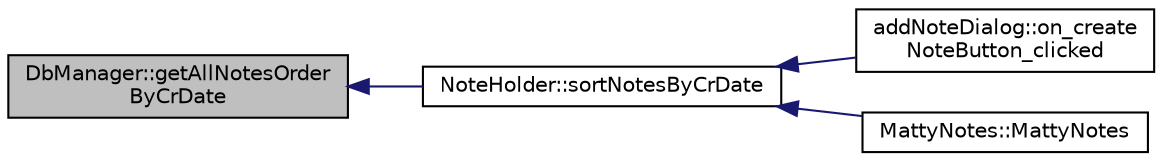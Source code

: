 digraph "DbManager::getAllNotesOrderByCrDate"
{
  edge [fontname="Helvetica",fontsize="10",labelfontname="Helvetica",labelfontsize="10"];
  node [fontname="Helvetica",fontsize="10",shape=record];
  rankdir="LR";
  Node24 [label="DbManager::getAllNotesOrder\lByCrDate",height=0.2,width=0.4,color="black", fillcolor="grey75", style="filled", fontcolor="black"];
  Node24 -> Node25 [dir="back",color="midnightblue",fontsize="10",style="solid",fontname="Helvetica"];
  Node25 [label="NoteHolder::sortNotesByCrDate",height=0.2,width=0.4,color="black", fillcolor="white", style="filled",URL="$classNoteHolder.html#ab52d375cf5ab24f0512fab6308ec8b25"];
  Node25 -> Node26 [dir="back",color="midnightblue",fontsize="10",style="solid",fontname="Helvetica"];
  Node26 [label="addNoteDialog::on_create\lNoteButton_clicked",height=0.2,width=0.4,color="black", fillcolor="white", style="filled",URL="$classaddNoteDialog.html#a67b28dc05851888a45774eb240d6e43d"];
  Node25 -> Node27 [dir="back",color="midnightblue",fontsize="10",style="solid",fontname="Helvetica"];
  Node27 [label="MattyNotes::MattyNotes",height=0.2,width=0.4,color="black", fillcolor="white", style="filled",URL="$classMattyNotes.html#aa81db851f82183700abb0b7cd1ba2299"];
}
